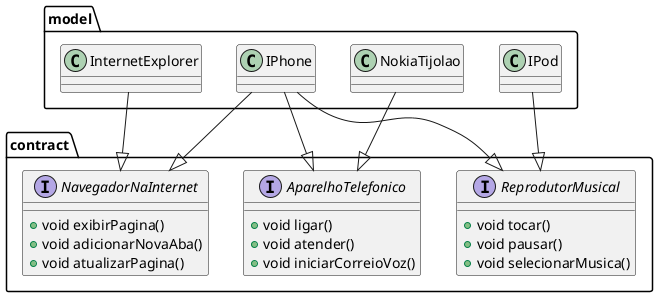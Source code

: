 @startuml
    
    package "contract"{
        interface ReprodutorMusical{
            +void tocar()
            +void pausar()
            +void selecionarMusica()
        }

        interface AparelhoTelefonico{
            +void ligar()
            +void atender()
            +void iniciarCorreioVoz()       
        }

        interface NavegadorNaInternet{
            +void exibirPagina()
            +void adicionarNovaAba()
            +void atualizarPagina()
        }    
    }

    package "model"{
        class IPod
        class NokiaTijolao
        class InternetExplorer
        class IPhone
    }

    IPod --|> ReprodutorMusical
    NokiaTijolao --|> AparelhoTelefonico
    InternetExplorer --|> NavegadorNaInternet

    IPhone --|> ReprodutorMusical
    IPhone --|> AparelhoTelefonico
    IPhone --|> NavegadorNaInternet

@enduml